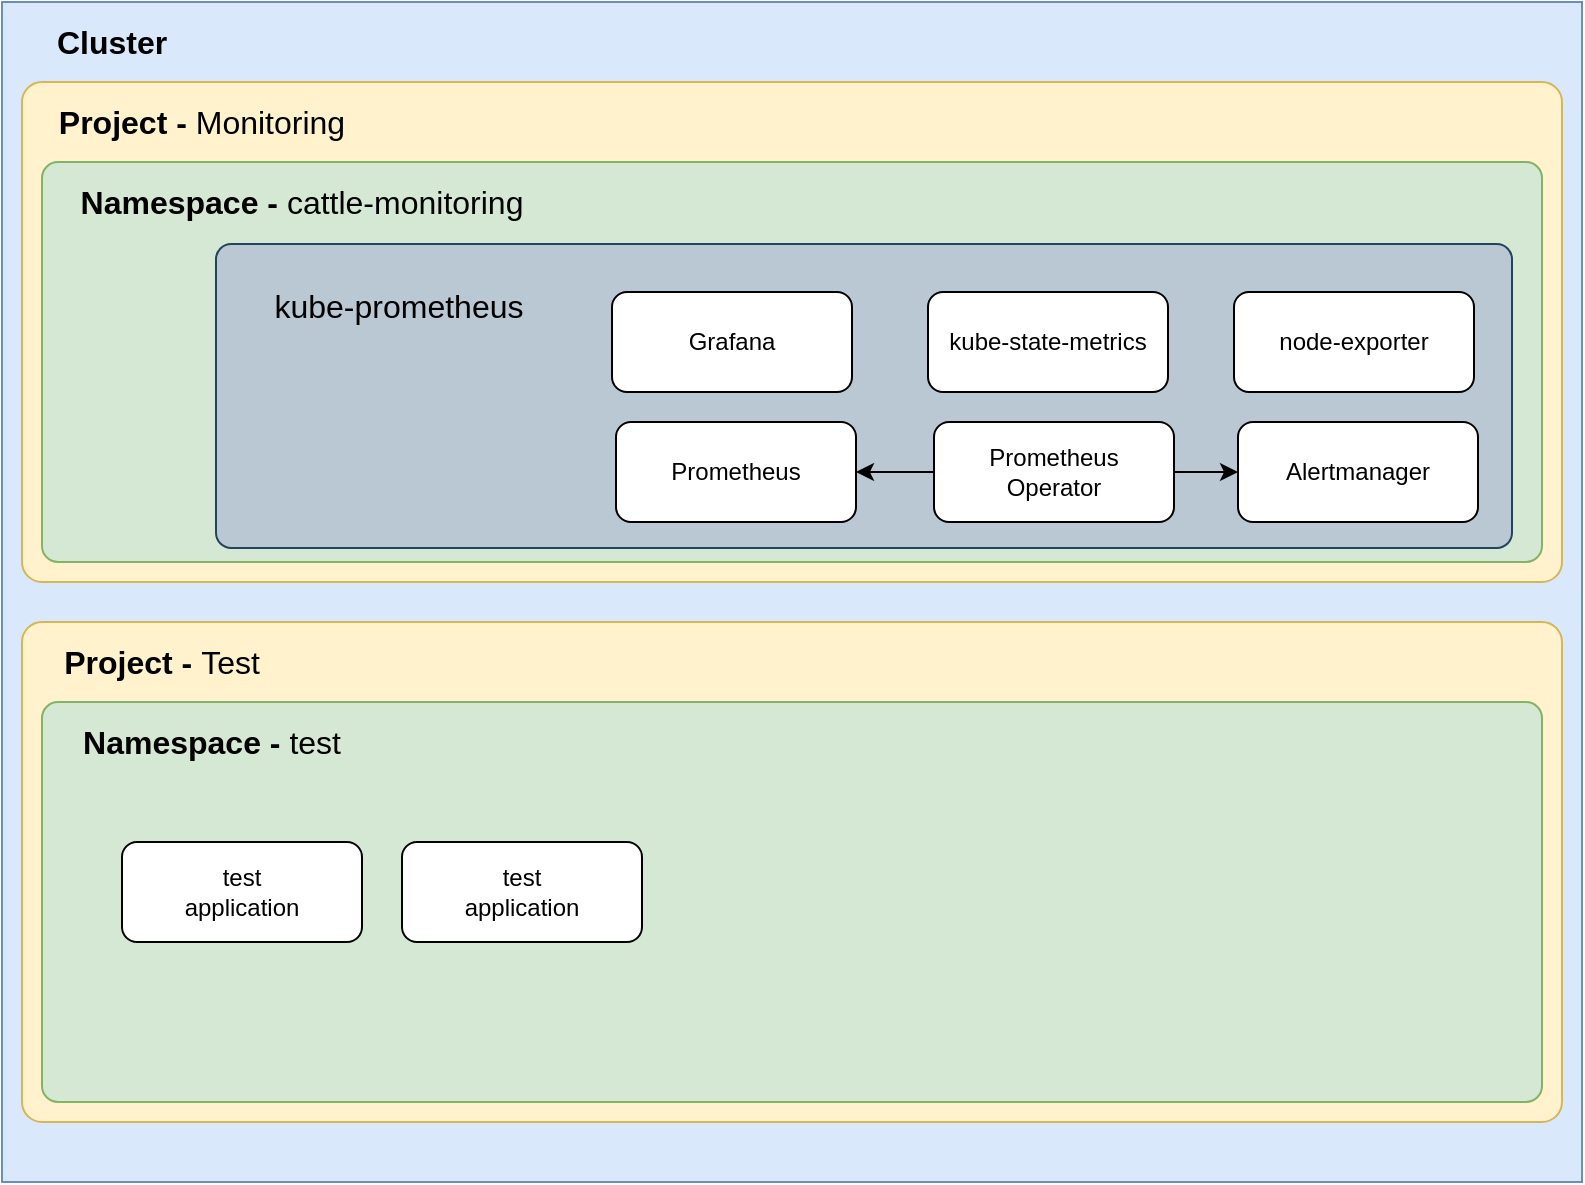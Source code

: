 <mxfile version="20.5.3" type="embed"><diagram id="Yt4aHs9mjCPx-e8Zh3q1" name="rancher"><mxGraphModel dx="1023" dy="773" grid="0" gridSize="10" guides="1" tooltips="1" connect="1" arrows="1" fold="1" page="0" pageScale="1" pageWidth="1169" pageHeight="827" math="0" shadow="0"><root><mxCell id="0"/><mxCell id="1" parent="0"/><mxCell id="4NHMdAQNv5KDr3I7ztfR-1" value="" style="rounded=0;whiteSpace=wrap;html=1;fillColor=#dae8fc;strokeColor=#6c8ebf;" parent="1" vertex="1"><mxGeometry x="80" y="80" width="790" height="590" as="geometry"/></mxCell><mxCell id="4NHMdAQNv5KDr3I7ztfR-2" value="&lt;b&gt;&lt;font style=&quot;font-size: 16px&quot;&gt;Cluster&lt;/font&gt;&lt;/b&gt;" style="text;html=1;strokeColor=none;fillColor=none;align=center;verticalAlign=middle;whiteSpace=wrap;rounded=0;" parent="1" vertex="1"><mxGeometry x="90" y="90" width="90" height="20" as="geometry"/></mxCell><mxCell id="4NHMdAQNv5KDr3I7ztfR-3" value="" style="rounded=1;whiteSpace=wrap;html=1;arcSize=4;fillColor=#fff2cc;strokeColor=#d6b656;" parent="1" vertex="1"><mxGeometry x="90" y="120" width="770" height="250" as="geometry"/></mxCell><mxCell id="4NHMdAQNv5KDr3I7ztfR-4" value="&lt;font style=&quot;font-size: 16px&quot;&gt;&lt;b&gt;Project - &lt;/b&gt;Monitoring&lt;/font&gt;" style="text;html=1;strokeColor=none;fillColor=none;align=center;verticalAlign=middle;whiteSpace=wrap;rounded=0;" parent="1" vertex="1"><mxGeometry x="100" y="130" width="160" height="20" as="geometry"/></mxCell><mxCell id="4NHMdAQNv5KDr3I7ztfR-12" value="" style="rounded=1;whiteSpace=wrap;html=1;arcSize=4;fillColor=#d5e8d4;strokeColor=#82b366;" parent="1" vertex="1"><mxGeometry x="100" y="160" width="750" height="200" as="geometry"/></mxCell><mxCell id="4NHMdAQNv5KDr3I7ztfR-13" value="&lt;font style=&quot;font-size: 16px&quot;&gt;&lt;b&gt;Namespace - &lt;/b&gt;cattle-monitoring&lt;/font&gt;" style="text;html=1;strokeColor=none;fillColor=none;align=center;verticalAlign=middle;whiteSpace=wrap;rounded=0;" parent="1" vertex="1"><mxGeometry x="110" y="170" width="240" height="20" as="geometry"/></mxCell><mxCell id="4NHMdAQNv5KDr3I7ztfR-14" value="" style="rounded=1;whiteSpace=wrap;html=1;arcSize=4;fillColor=#fff2cc;strokeColor=#d6b656;" parent="1" vertex="1"><mxGeometry x="90" y="390" width="770" height="250" as="geometry"/></mxCell><mxCell id="4NHMdAQNv5KDr3I7ztfR-15" value="&lt;font style=&quot;font-size: 16px&quot;&gt;&lt;b&gt;Project - &lt;/b&gt;Test&lt;/font&gt;" style="text;html=1;strokeColor=none;fillColor=none;align=center;verticalAlign=middle;whiteSpace=wrap;rounded=0;" parent="1" vertex="1"><mxGeometry x="100" y="400" width="120" height="20" as="geometry"/></mxCell><mxCell id="4NHMdAQNv5KDr3I7ztfR-16" value="" style="rounded=1;whiteSpace=wrap;html=1;arcSize=4;fillColor=#d5e8d4;strokeColor=#82b366;" parent="1" vertex="1"><mxGeometry x="100" y="430" width="750" height="200" as="geometry"/></mxCell><mxCell id="4NHMdAQNv5KDr3I7ztfR-17" value="&lt;font style=&quot;font-size: 16px&quot;&gt;&lt;b&gt;Namespace - &lt;/b&gt;test&lt;/font&gt;" style="text;html=1;strokeColor=none;fillColor=none;align=center;verticalAlign=middle;whiteSpace=wrap;rounded=0;" parent="1" vertex="1"><mxGeometry x="110" y="440" width="150" height="20" as="geometry"/></mxCell><mxCell id="4NHMdAQNv5KDr3I7ztfR-20" value="test&lt;br&gt;application" style="rounded=1;whiteSpace=wrap;html=1;" parent="1" vertex="1"><mxGeometry x="140" y="500" width="120" height="50" as="geometry"/></mxCell><mxCell id="4NHMdAQNv5KDr3I7ztfR-25" value="test&lt;br&gt;application" style="rounded=1;whiteSpace=wrap;html=1;" parent="1" vertex="1"><mxGeometry x="280" y="500" width="120" height="50" as="geometry"/></mxCell><mxCell id="3" value="" style="rounded=1;whiteSpace=wrap;html=1;arcSize=5;fillColor=#bac8d3;strokeColor=#23445d;" vertex="1" parent="1"><mxGeometry x="187" y="201" width="648" height="152" as="geometry"/></mxCell><mxCell id="4NHMdAQNv5KDr3I7ztfR-10" style="edgeStyle=orthogonalEdgeStyle;rounded=0;orthogonalLoop=1;jettySize=auto;html=1;" parent="1" source="4NHMdAQNv5KDr3I7ztfR-5" target="4NHMdAQNv5KDr3I7ztfR-6" edge="1"><mxGeometry relative="1" as="geometry"/></mxCell><mxCell id="4NHMdAQNv5KDr3I7ztfR-11" style="edgeStyle=orthogonalEdgeStyle;rounded=0;orthogonalLoop=1;jettySize=auto;html=1;" parent="1" source="4NHMdAQNv5KDr3I7ztfR-5" target="4NHMdAQNv5KDr3I7ztfR-7" edge="1"><mxGeometry relative="1" as="geometry"/></mxCell><mxCell id="4NHMdAQNv5KDr3I7ztfR-5" value="Prometheus&lt;br&gt;Operator" style="rounded=1;whiteSpace=wrap;html=1;" parent="1" vertex="1"><mxGeometry x="546" y="290" width="120" height="50" as="geometry"/></mxCell><mxCell id="4NHMdAQNv5KDr3I7ztfR-6" value="Prometheus" style="rounded=1;whiteSpace=wrap;html=1;" parent="1" vertex="1"><mxGeometry x="387" y="290" width="120" height="50" as="geometry"/></mxCell><mxCell id="4NHMdAQNv5KDr3I7ztfR-7" value="Alertmanager" style="rounded=1;whiteSpace=wrap;html=1;" parent="1" vertex="1"><mxGeometry x="698" y="290" width="120" height="50" as="geometry"/></mxCell><mxCell id="4NHMdAQNv5KDr3I7ztfR-8" value="Grafana" style="rounded=1;whiteSpace=wrap;html=1;" parent="1" vertex="1"><mxGeometry x="385" y="225" width="120" height="50" as="geometry"/></mxCell><mxCell id="4NHMdAQNv5KDr3I7ztfR-9" value="node-exporter" style="rounded=1;whiteSpace=wrap;html=1;" parent="1" vertex="1"><mxGeometry x="696" y="225" width="120" height="50" as="geometry"/></mxCell><mxCell id="2" value="kube-state-metrics" style="rounded=1;whiteSpace=wrap;html=1;" vertex="1" parent="1"><mxGeometry x="543" y="225" width="120" height="50" as="geometry"/></mxCell><mxCell id="4" value="&lt;span style=&quot;font-size: 16px;&quot;&gt;kube-prometheus&lt;/span&gt;" style="text;html=1;strokeColor=none;fillColor=none;align=center;verticalAlign=middle;whiteSpace=wrap;rounded=0;" vertex="1" parent="1"><mxGeometry x="202" y="222" width="153" height="20" as="geometry"/></mxCell></root></mxGraphModel></diagram></mxfile>